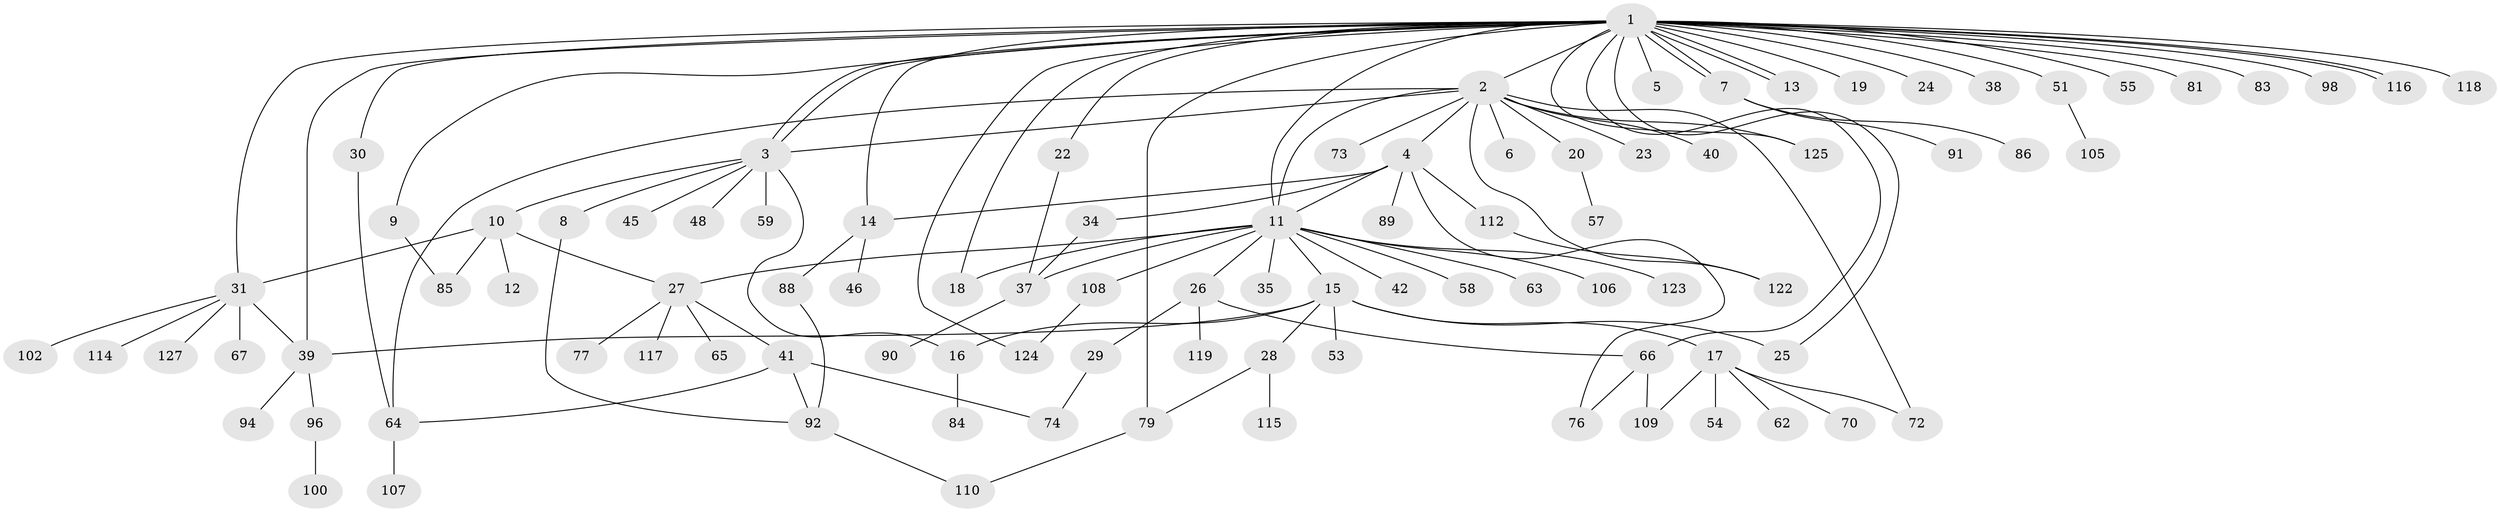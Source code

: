 // original degree distribution, {32: 0.007874015748031496, 13: 0.007874015748031496, 10: 0.007874015748031496, 8: 0.007874015748031496, 1: 0.44881889763779526, 5: 0.015748031496062992, 3: 0.07086614173228346, 2: 0.31496062992125984, 6: 0.007874015748031496, 14: 0.007874015748031496, 4: 0.07874015748031496, 7: 0.023622047244094488}
// Generated by graph-tools (version 1.1) at 2025/41/03/06/25 10:41:48]
// undirected, 94 vertices, 125 edges
graph export_dot {
graph [start="1"]
  node [color=gray90,style=filled];
  1 [super="+121"];
  2 [super="+32"];
  3 [super="+68"];
  4 [super="+99"];
  5;
  6;
  7 [super="+69"];
  8 [super="+33"];
  9 [super="+43"];
  10 [super="+52"];
  11 [super="+36"];
  12;
  13;
  14;
  15 [super="+21"];
  16 [super="+75"];
  17 [super="+87"];
  18 [super="+93"];
  19 [super="+61"];
  20;
  22;
  23;
  24 [super="+49"];
  25;
  26 [super="+101"];
  27 [super="+104"];
  28 [super="+95"];
  29;
  30 [super="+56"];
  31 [super="+44"];
  34;
  35 [super="+60"];
  37 [super="+78"];
  38 [super="+47"];
  39 [super="+50"];
  40;
  41;
  42 [super="+71"];
  45;
  46;
  48;
  51 [super="+82"];
  53;
  54;
  55;
  57;
  58;
  59;
  62;
  63;
  64 [super="+126"];
  65;
  66 [super="+80"];
  67;
  70;
  72 [super="+111"];
  73;
  74 [super="+103"];
  76;
  77;
  79 [super="+120"];
  81;
  83 [super="+97"];
  84;
  85;
  86;
  88;
  89;
  90;
  91;
  92;
  94;
  96;
  98;
  100 [super="+113"];
  102;
  105;
  106;
  107;
  108;
  109;
  110;
  112;
  114;
  115;
  116;
  117;
  118;
  119;
  122;
  123;
  124;
  125;
  127;
  1 -- 2;
  1 -- 3;
  1 -- 3;
  1 -- 5;
  1 -- 7;
  1 -- 7;
  1 -- 9;
  1 -- 11;
  1 -- 13;
  1 -- 13;
  1 -- 14;
  1 -- 18;
  1 -- 19;
  1 -- 22;
  1 -- 24;
  1 -- 25;
  1 -- 30;
  1 -- 31;
  1 -- 38;
  1 -- 39;
  1 -- 51;
  1 -- 55;
  1 -- 66;
  1 -- 81;
  1 -- 83;
  1 -- 98;
  1 -- 116;
  1 -- 116;
  1 -- 118;
  1 -- 124;
  1 -- 125;
  1 -- 79;
  2 -- 3;
  2 -- 4;
  2 -- 6;
  2 -- 11;
  2 -- 20;
  2 -- 23;
  2 -- 40;
  2 -- 72;
  2 -- 73;
  2 -- 122;
  2 -- 125;
  2 -- 64;
  3 -- 8;
  3 -- 10;
  3 -- 16;
  3 -- 45;
  3 -- 48;
  3 -- 59;
  4 -- 11;
  4 -- 14;
  4 -- 34;
  4 -- 76;
  4 -- 89;
  4 -- 112;
  7 -- 86;
  7 -- 91;
  8 -- 92;
  9 -- 85;
  10 -- 12;
  10 -- 27;
  10 -- 31;
  10 -- 85;
  11 -- 15;
  11 -- 26;
  11 -- 27;
  11 -- 35;
  11 -- 37 [weight=2];
  11 -- 42;
  11 -- 58;
  11 -- 106;
  11 -- 108;
  11 -- 123;
  11 -- 63;
  11 -- 18;
  14 -- 46;
  14 -- 88;
  15 -- 17;
  15 -- 39;
  15 -- 53;
  15 -- 16;
  15 -- 25;
  15 -- 28;
  16 -- 84;
  17 -- 54;
  17 -- 62;
  17 -- 70;
  17 -- 72;
  17 -- 109;
  20 -- 57;
  22 -- 37;
  26 -- 29;
  26 -- 66;
  26 -- 119;
  27 -- 41;
  27 -- 65;
  27 -- 77;
  27 -- 117;
  28 -- 79;
  28 -- 115;
  29 -- 74;
  30 -- 64;
  31 -- 67;
  31 -- 114;
  31 -- 127;
  31 -- 102;
  31 -- 39;
  34 -- 37;
  37 -- 90;
  39 -- 94;
  39 -- 96;
  41 -- 64;
  41 -- 74;
  41 -- 92;
  51 -- 105;
  64 -- 107;
  66 -- 109;
  66 -- 76;
  79 -- 110;
  88 -- 92;
  92 -- 110;
  96 -- 100;
  108 -- 124;
  112 -- 122;
}
